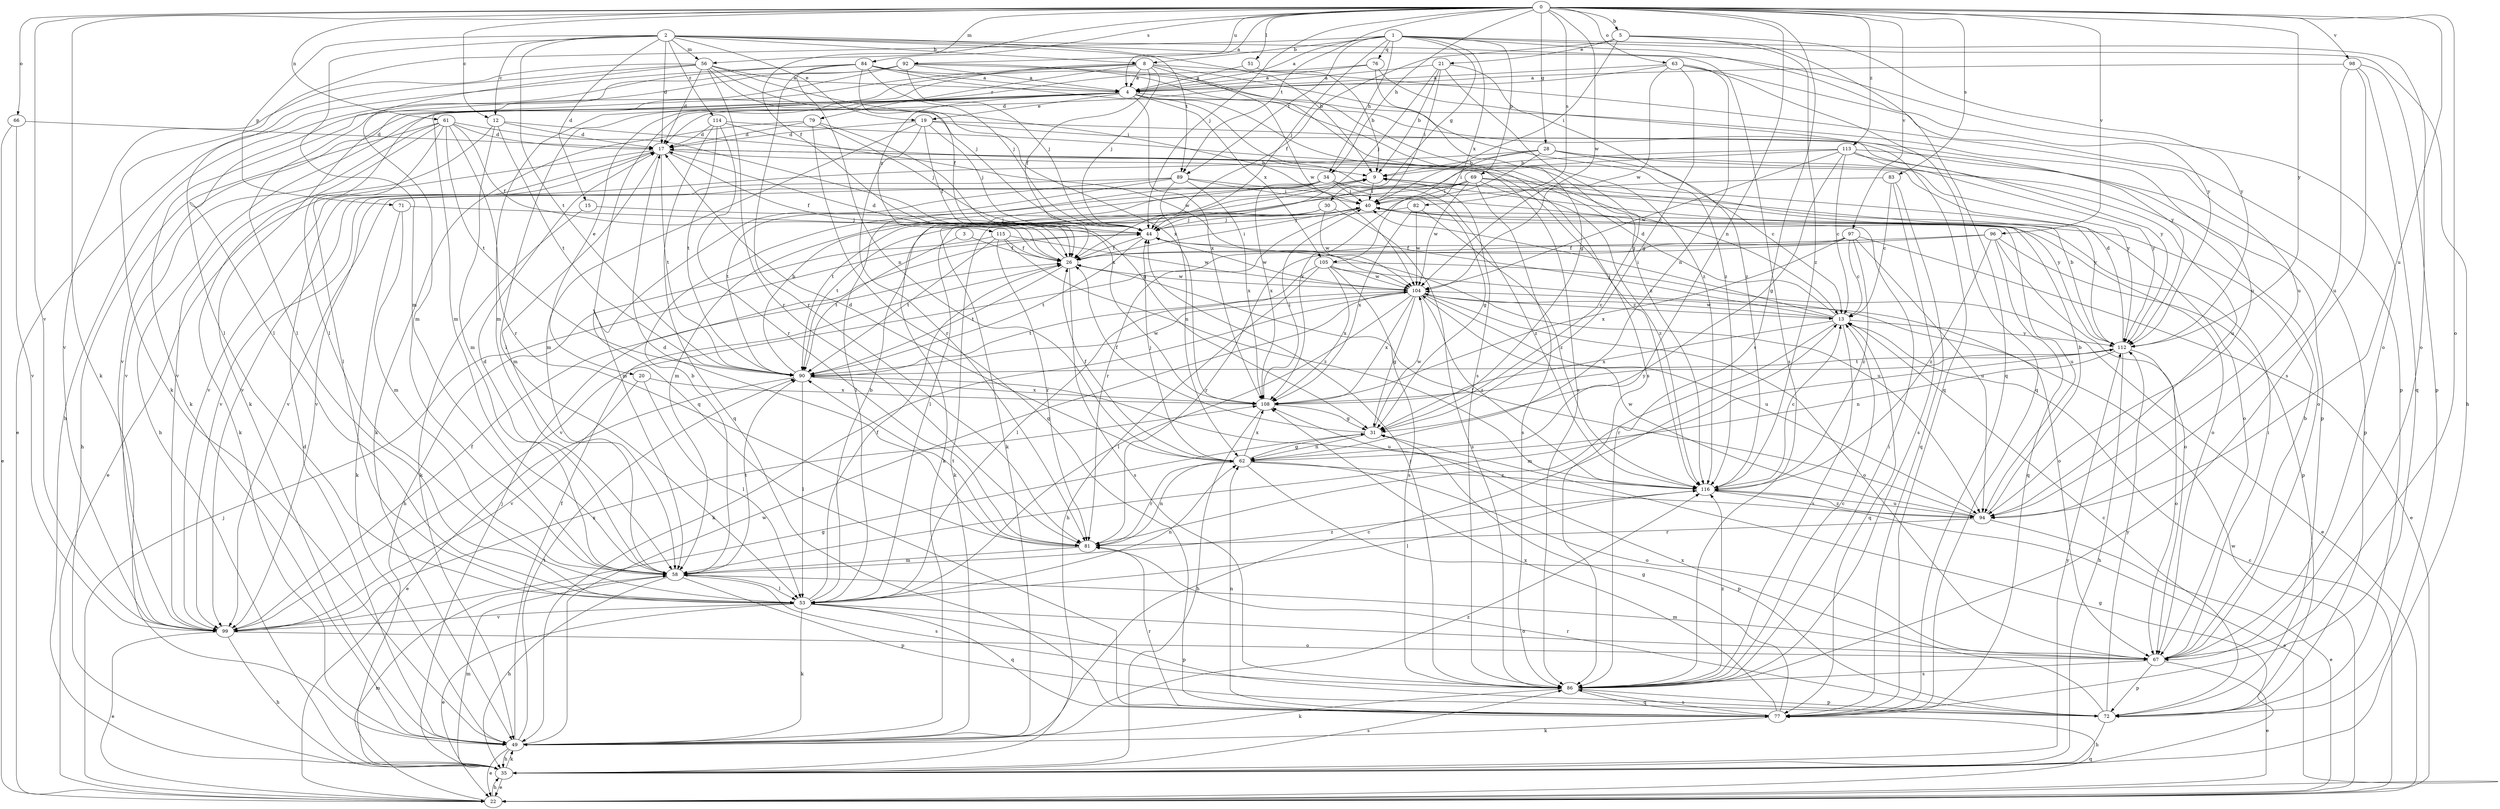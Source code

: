strict digraph  {
0;
1;
2;
3;
4;
5;
8;
9;
12;
13;
15;
17;
19;
20;
21;
22;
26;
28;
30;
31;
34;
35;
40;
44;
49;
51;
53;
56;
58;
61;
62;
63;
66;
67;
69;
71;
72;
76;
77;
79;
81;
82;
83;
84;
86;
89;
90;
92;
94;
96;
97;
98;
99;
104;
105;
108;
112;
113;
114;
115;
116;
0 -> 4  [label=a];
0 -> 5  [label=b];
0 -> 12  [label=c];
0 -> 26  [label=f];
0 -> 28  [label=g];
0 -> 34  [label=h];
0 -> 44  [label=j];
0 -> 49  [label=k];
0 -> 51  [label=l];
0 -> 56  [label=m];
0 -> 61  [label=n];
0 -> 62  [label=n];
0 -> 63  [label=o];
0 -> 66  [label=o];
0 -> 67  [label=o];
0 -> 82  [label=s];
0 -> 83  [label=s];
0 -> 84  [label=s];
0 -> 86  [label=s];
0 -> 89  [label=t];
0 -> 92  [label=u];
0 -> 94  [label=u];
0 -> 96  [label=v];
0 -> 97  [label=v];
0 -> 98  [label=v];
0 -> 99  [label=v];
0 -> 104  [label=w];
0 -> 112  [label=y];
0 -> 113  [label=z];
1 -> 4  [label=a];
1 -> 8  [label=b];
1 -> 30  [label=g];
1 -> 34  [label=h];
1 -> 35  [label=h];
1 -> 44  [label=j];
1 -> 49  [label=k];
1 -> 67  [label=o];
1 -> 69  [label=p];
1 -> 76  [label=q];
1 -> 89  [label=t];
1 -> 105  [label=x];
1 -> 112  [label=y];
2 -> 8  [label=b];
2 -> 9  [label=b];
2 -> 12  [label=c];
2 -> 15  [label=d];
2 -> 17  [label=d];
2 -> 19  [label=e];
2 -> 56  [label=m];
2 -> 58  [label=m];
2 -> 67  [label=o];
2 -> 71  [label=p];
2 -> 86  [label=s];
2 -> 89  [label=t];
2 -> 90  [label=t];
2 -> 114  [label=z];
3 -> 26  [label=f];
3 -> 90  [label=t];
4 -> 19  [label=e];
4 -> 20  [label=e];
4 -> 35  [label=h];
4 -> 53  [label=l];
4 -> 77  [label=q];
4 -> 86  [label=s];
4 -> 99  [label=v];
4 -> 105  [label=x];
4 -> 108  [label=x];
4 -> 112  [label=y];
4 -> 115  [label=z];
4 -> 116  [label=z];
5 -> 21  [label=e];
5 -> 26  [label=f];
5 -> 40  [label=i];
5 -> 77  [label=q];
5 -> 112  [label=y];
5 -> 116  [label=z];
8 -> 4  [label=a];
8 -> 26  [label=f];
8 -> 44  [label=j];
8 -> 49  [label=k];
8 -> 53  [label=l];
8 -> 58  [label=m];
8 -> 79  [label=r];
8 -> 94  [label=u];
8 -> 104  [label=w];
8 -> 116  [label=z];
9 -> 40  [label=i];
12 -> 17  [label=d];
12 -> 58  [label=m];
12 -> 90  [label=t];
12 -> 99  [label=v];
12 -> 116  [label=z];
13 -> 17  [label=d];
13 -> 40  [label=i];
13 -> 44  [label=j];
13 -> 77  [label=q];
13 -> 81  [label=r];
13 -> 86  [label=s];
13 -> 104  [label=w];
13 -> 108  [label=x];
13 -> 112  [label=y];
15 -> 44  [label=j];
15 -> 49  [label=k];
17 -> 9  [label=b];
17 -> 22  [label=e];
17 -> 26  [label=f];
17 -> 58  [label=m];
17 -> 90  [label=t];
17 -> 99  [label=v];
19 -> 17  [label=d];
19 -> 26  [label=f];
19 -> 44  [label=j];
19 -> 58  [label=m];
19 -> 72  [label=p];
19 -> 81  [label=r];
19 -> 112  [label=y];
20 -> 53  [label=l];
20 -> 99  [label=v];
20 -> 108  [label=x];
21 -> 4  [label=a];
21 -> 9  [label=b];
21 -> 31  [label=g];
21 -> 40  [label=i];
21 -> 44  [label=j];
21 -> 116  [label=z];
22 -> 13  [label=c];
22 -> 35  [label=h];
22 -> 44  [label=j];
22 -> 58  [label=m];
22 -> 77  [label=q];
22 -> 104  [label=w];
26 -> 17  [label=d];
26 -> 40  [label=i];
26 -> 86  [label=s];
26 -> 90  [label=t];
26 -> 104  [label=w];
28 -> 9  [label=b];
28 -> 13  [label=c];
28 -> 40  [label=i];
28 -> 67  [label=o];
28 -> 99  [label=v];
28 -> 108  [label=x];
28 -> 112  [label=y];
30 -> 44  [label=j];
30 -> 53  [label=l];
30 -> 86  [label=s];
30 -> 104  [label=w];
31 -> 26  [label=f];
31 -> 62  [label=n];
31 -> 104  [label=w];
34 -> 31  [label=g];
34 -> 40  [label=i];
34 -> 49  [label=k];
34 -> 53  [label=l];
34 -> 99  [label=v];
34 -> 108  [label=x];
34 -> 116  [label=z];
35 -> 22  [label=e];
35 -> 31  [label=g];
35 -> 44  [label=j];
35 -> 49  [label=k];
35 -> 58  [label=m];
35 -> 86  [label=s];
35 -> 112  [label=y];
40 -> 44  [label=j];
40 -> 49  [label=k];
40 -> 67  [label=o];
40 -> 81  [label=r];
40 -> 90  [label=t];
40 -> 94  [label=u];
44 -> 26  [label=f];
44 -> 90  [label=t];
44 -> 94  [label=u];
44 -> 104  [label=w];
49 -> 13  [label=c];
49 -> 17  [label=d];
49 -> 22  [label=e];
49 -> 26  [label=f];
49 -> 35  [label=h];
49 -> 90  [label=t];
49 -> 104  [label=w];
49 -> 116  [label=z];
51 -> 4  [label=a];
51 -> 9  [label=b];
53 -> 9  [label=b];
53 -> 22  [label=e];
53 -> 26  [label=f];
53 -> 49  [label=k];
53 -> 62  [label=n];
53 -> 67  [label=o];
53 -> 72  [label=p];
53 -> 77  [label=q];
53 -> 99  [label=v];
56 -> 4  [label=a];
56 -> 17  [label=d];
56 -> 40  [label=i];
56 -> 44  [label=j];
56 -> 53  [label=l];
56 -> 58  [label=m];
56 -> 81  [label=r];
56 -> 99  [label=v];
56 -> 108  [label=x];
58 -> 9  [label=b];
58 -> 17  [label=d];
58 -> 35  [label=h];
58 -> 53  [label=l];
58 -> 72  [label=p];
58 -> 86  [label=s];
58 -> 90  [label=t];
58 -> 116  [label=z];
61 -> 17  [label=d];
61 -> 26  [label=f];
61 -> 35  [label=h];
61 -> 49  [label=k];
61 -> 53  [label=l];
61 -> 81  [label=r];
61 -> 90  [label=t];
61 -> 99  [label=v];
61 -> 108  [label=x];
62 -> 17  [label=d];
62 -> 26  [label=f];
62 -> 31  [label=g];
62 -> 44  [label=j];
62 -> 67  [label=o];
62 -> 72  [label=p];
62 -> 81  [label=r];
62 -> 108  [label=x];
62 -> 116  [label=z];
63 -> 4  [label=a];
63 -> 17  [label=d];
63 -> 31  [label=g];
63 -> 62  [label=n];
63 -> 72  [label=p];
63 -> 77  [label=q];
63 -> 104  [label=w];
66 -> 17  [label=d];
66 -> 22  [label=e];
66 -> 99  [label=v];
67 -> 9  [label=b];
67 -> 22  [label=e];
67 -> 40  [label=i];
67 -> 58  [label=m];
67 -> 72  [label=p];
67 -> 86  [label=s];
69 -> 40  [label=i];
69 -> 58  [label=m];
69 -> 67  [label=o];
69 -> 86  [label=s];
69 -> 90  [label=t];
69 -> 99  [label=v];
69 -> 104  [label=w];
69 -> 112  [label=y];
69 -> 116  [label=z];
71 -> 44  [label=j];
71 -> 49  [label=k];
71 -> 58  [label=m];
72 -> 13  [label=c];
72 -> 35  [label=h];
72 -> 81  [label=r];
72 -> 108  [label=x];
72 -> 112  [label=y];
76 -> 4  [label=a];
76 -> 31  [label=g];
76 -> 58  [label=m];
76 -> 77  [label=q];
77 -> 31  [label=g];
77 -> 49  [label=k];
77 -> 62  [label=n];
77 -> 81  [label=r];
77 -> 86  [label=s];
77 -> 108  [label=x];
79 -> 17  [label=d];
79 -> 31  [label=g];
79 -> 44  [label=j];
79 -> 49  [label=k];
79 -> 77  [label=q];
81 -> 17  [label=d];
81 -> 58  [label=m];
81 -> 62  [label=n];
81 -> 90  [label=t];
82 -> 44  [label=j];
82 -> 104  [label=w];
82 -> 108  [label=x];
82 -> 116  [label=z];
83 -> 13  [label=c];
83 -> 40  [label=i];
83 -> 77  [label=q];
83 -> 86  [label=s];
84 -> 4  [label=a];
84 -> 22  [label=e];
84 -> 26  [label=f];
84 -> 44  [label=j];
84 -> 53  [label=l];
84 -> 62  [label=n];
84 -> 81  [label=r];
84 -> 86  [label=s];
84 -> 94  [label=u];
86 -> 13  [label=c];
86 -> 40  [label=i];
86 -> 44  [label=j];
86 -> 49  [label=k];
86 -> 72  [label=p];
86 -> 77  [label=q];
86 -> 116  [label=z];
89 -> 40  [label=i];
89 -> 58  [label=m];
89 -> 62  [label=n];
89 -> 90  [label=t];
89 -> 99  [label=v];
89 -> 108  [label=x];
89 -> 112  [label=y];
90 -> 9  [label=b];
90 -> 22  [label=e];
90 -> 53  [label=l];
90 -> 94  [label=u];
90 -> 104  [label=w];
90 -> 108  [label=x];
92 -> 4  [label=a];
92 -> 35  [label=h];
92 -> 44  [label=j];
92 -> 49  [label=k];
92 -> 53  [label=l];
92 -> 86  [label=s];
92 -> 116  [label=z];
94 -> 9  [label=b];
94 -> 22  [label=e];
94 -> 26  [label=f];
94 -> 81  [label=r];
94 -> 104  [label=w];
94 -> 116  [label=z];
96 -> 26  [label=f];
96 -> 67  [label=o];
96 -> 72  [label=p];
96 -> 77  [label=q];
96 -> 81  [label=r];
96 -> 116  [label=z];
97 -> 13  [label=c];
97 -> 22  [label=e];
97 -> 26  [label=f];
97 -> 94  [label=u];
97 -> 99  [label=v];
97 -> 108  [label=x];
97 -> 116  [label=z];
98 -> 4  [label=a];
98 -> 72  [label=p];
98 -> 77  [label=q];
98 -> 86  [label=s];
98 -> 94  [label=u];
99 -> 22  [label=e];
99 -> 26  [label=f];
99 -> 31  [label=g];
99 -> 35  [label=h];
99 -> 67  [label=o];
99 -> 108  [label=x];
104 -> 13  [label=c];
104 -> 31  [label=g];
104 -> 49  [label=k];
104 -> 53  [label=l];
104 -> 67  [label=o];
104 -> 90  [label=t];
104 -> 94  [label=u];
104 -> 108  [label=x];
104 -> 116  [label=z];
105 -> 22  [label=e];
105 -> 35  [label=h];
105 -> 53  [label=l];
105 -> 67  [label=o];
105 -> 86  [label=s];
105 -> 104  [label=w];
105 -> 108  [label=x];
108 -> 31  [label=g];
108 -> 35  [label=h];
108 -> 40  [label=i];
108 -> 112  [label=y];
112 -> 9  [label=b];
112 -> 17  [label=d];
112 -> 35  [label=h];
112 -> 58  [label=m];
112 -> 62  [label=n];
112 -> 67  [label=o];
112 -> 90  [label=t];
113 -> 9  [label=b];
113 -> 13  [label=c];
113 -> 31  [label=g];
113 -> 49  [label=k];
113 -> 72  [label=p];
113 -> 94  [label=u];
113 -> 104  [label=w];
113 -> 112  [label=y];
114 -> 13  [label=c];
114 -> 17  [label=d];
114 -> 77  [label=q];
114 -> 81  [label=r];
114 -> 90  [label=t];
114 -> 104  [label=w];
115 -> 26  [label=f];
115 -> 35  [label=h];
115 -> 81  [label=r];
115 -> 90  [label=t];
115 -> 104  [label=w];
115 -> 116  [label=z];
116 -> 13  [label=c];
116 -> 22  [label=e];
116 -> 53  [label=l];
116 -> 94  [label=u];
}
